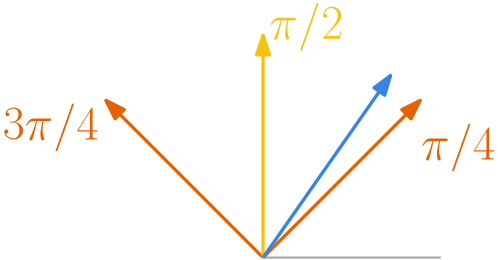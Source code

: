 <?xml version="1.0"?>
<!DOCTYPE ipe SYSTEM "ipe.dtd">
<ipe version="70218" creator="Ipe 7.2.27">
<info created="D:20230319141905" modified="D:20230816202128"/>
<ipestyle name="basic">
<symbol name="arrow/arc(spx)">
<path stroke="sym-stroke" fill="sym-stroke" pen="sym-pen">
0 0 m
-1 0.333 l
-1 -0.333 l
h
</path>
</symbol>
<symbol name="arrow/farc(spx)">
<path stroke="sym-stroke" fill="white" pen="sym-pen">
0 0 m
-1 0.333 l
-1 -0.333 l
h
</path>
</symbol>
<symbol name="arrow/ptarc(spx)">
<path stroke="sym-stroke" fill="sym-stroke" pen="sym-pen">
0 0 m
-1 0.333 l
-0.8 0 l
-1 -0.333 l
h
</path>
</symbol>
<symbol name="arrow/fptarc(spx)">
<path stroke="sym-stroke" fill="white" pen="sym-pen">
0 0 m
-1 0.333 l
-0.8 0 l
-1 -0.333 l
h
</path>
</symbol>
<symbol name="mark/circle(sx)" transformations="translations">
<path fill="sym-stroke">
0.6 0 0 0.6 0 0 e
0.4 0 0 0.4 0 0 e
</path>
</symbol>
<symbol name="mark/disk(sx)" transformations="translations">
<path fill="sym-stroke">
0.6 0 0 0.6 0 0 e
</path>
</symbol>
<symbol name="mark/fdisk(sfx)" transformations="translations">
<group>
<path fill="sym-fill">
0.5 0 0 0.5 0 0 e
</path>
<path fill="sym-stroke" fillrule="eofill">
0.6 0 0 0.6 0 0 e
0.4 0 0 0.4 0 0 e
</path>
</group>
</symbol>
<symbol name="mark/box(sx)" transformations="translations">
<path fill="sym-stroke" fillrule="eofill">
-0.6 -0.6 m
0.6 -0.6 l
0.6 0.6 l
-0.6 0.6 l
h
-0.4 -0.4 m
0.4 -0.4 l
0.4 0.4 l
-0.4 0.4 l
h
</path>
</symbol>
<symbol name="mark/square(sx)" transformations="translations">
<path fill="sym-stroke">
-0.6 -0.6 m
0.6 -0.6 l
0.6 0.6 l
-0.6 0.6 l
h
</path>
</symbol>
<symbol name="mark/fsquare(sfx)" transformations="translations">
<group>
<path fill="sym-fill">
-0.5 -0.5 m
0.5 -0.5 l
0.5 0.5 l
-0.5 0.5 l
h
</path>
<path fill="sym-stroke" fillrule="eofill">
-0.6 -0.6 m
0.6 -0.6 l
0.6 0.6 l
-0.6 0.6 l
h
-0.4 -0.4 m
0.4 -0.4 l
0.4 0.4 l
-0.4 0.4 l
h
</path>
</group>
</symbol>
<symbol name="mark/cross(sx)" transformations="translations">
<group>
<path fill="sym-stroke">
-0.43 -0.57 m
0.57 0.43 l
0.43 0.57 l
-0.57 -0.43 l
h
</path>
<path fill="sym-stroke">
-0.43 0.57 m
0.57 -0.43 l
0.43 -0.57 l
-0.57 0.43 l
h
</path>
</group>
</symbol>
<symbol name="arrow/fnormal(spx)">
<path stroke="sym-stroke" fill="white" pen="sym-pen">
0 0 m
-1 0.333 l
-1 -0.333 l
h
</path>
</symbol>
<symbol name="arrow/pointed(spx)">
<path stroke="sym-stroke" fill="sym-stroke" pen="sym-pen">
0 0 m
-1 0.333 l
-0.8 0 l
-1 -0.333 l
h
</path>
</symbol>
<symbol name="arrow/fpointed(spx)">
<path stroke="sym-stroke" fill="white" pen="sym-pen">
0 0 m
-1 0.333 l
-0.8 0 l
-1 -0.333 l
h
</path>
</symbol>
<symbol name="arrow/linear(spx)">
<path stroke="sym-stroke" pen="sym-pen">
-1 0.333 m
0 0 l
-1 -0.333 l
</path>
</symbol>
<symbol name="arrow/fdouble(spx)">
<path stroke="sym-stroke" fill="white" pen="sym-pen">
0 0 m
-1 0.333 l
-1 -0.333 l
h
-1 0 m
-2 0.333 l
-2 -0.333 l
h
</path>
</symbol>
<symbol name="arrow/double(spx)">
<path stroke="sym-stroke" fill="sym-stroke" pen="sym-pen">
0 0 m
-1 0.333 l
-1 -0.333 l
h
-1 0 m
-2 0.333 l
-2 -0.333 l
h
</path>
</symbol>
<symbol name="arrow/mid-normal(spx)">
<path stroke="sym-stroke" fill="sym-stroke" pen="sym-pen">
0.5 0 m
-0.5 0.333 l
-0.5 -0.333 l
h
</path>
</symbol>
<symbol name="arrow/mid-fnormal(spx)">
<path stroke="sym-stroke" fill="white" pen="sym-pen">
0.5 0 m
-0.5 0.333 l
-0.5 -0.333 l
h
</path>
</symbol>
<symbol name="arrow/mid-pointed(spx)">
<path stroke="sym-stroke" fill="sym-stroke" pen="sym-pen">
0.5 0 m
-0.5 0.333 l
-0.3 0 l
-0.5 -0.333 l
h
</path>
</symbol>
<symbol name="arrow/mid-fpointed(spx)">
<path stroke="sym-stroke" fill="white" pen="sym-pen">
0.5 0 m
-0.5 0.333 l
-0.3 0 l
-0.5 -0.333 l
h
</path>
</symbol>
<symbol name="arrow/mid-double(spx)">
<path stroke="sym-stroke" fill="sym-stroke" pen="sym-pen">
1 0 m
0 0.333 l
0 -0.333 l
h
0 0 m
-1 0.333 l
-1 -0.333 l
h
</path>
</symbol>
<symbol name="arrow/mid-fdouble(spx)">
<path stroke="sym-stroke" fill="white" pen="sym-pen">
1 0 m
0 0.333 l
0 -0.333 l
h
0 0 m
-1 0.333 l
-1 -0.333 l
h
</path>
</symbol>
<anglesize name="22.5 deg" value="22.5"/>
<anglesize name="30 deg" value="30"/>
<anglesize name="45 deg" value="45"/>
<anglesize name="60 deg" value="60"/>
<anglesize name="90 deg" value="90"/>
<arrowsize name="large" value="10"/>
<arrowsize name="small" value="5"/>
<arrowsize name="tiny" value="3"/>
<color name="blue" value="0 0 1"/>
<color name="brown" value="0.647 0.165 0.165"/>
<color name="darkblue" value="0 0 0.545"/>
<color name="darkcyan" value="0 0.545 0.545"/>
<color name="darkgray" value="0.663"/>
<color name="darkgreen" value="0 0.392 0"/>
<color name="darkmagenta" value="0.545 0 0.545"/>
<color name="darkorange" value="1 0.549 0"/>
<color name="darkred" value="0.545 0 0"/>
<color name="gold" value="1 0.843 0"/>
<color name="gray" value="0.745"/>
<color name="green" value="0 1 0"/>
<color name="lightblue" value="0.678 0.847 0.902"/>
<color name="lightcyan" value="0.878 1 1"/>
<color name="lightgray" value="0.827"/>
<color name="lightgreen" value="0.565 0.933 0.565"/>
<color name="lightyellow" value="1 1 0.878"/>
<color name="navy" value="0 0 0.502"/>
<color name="orange" value="1 0.647 0"/>
<color name="pink" value="1 0.753 0.796"/>
<color name="purple" value="0.627 0.125 0.941"/>
<color name="red" value="1 0 0"/>
<color name="seagreen" value="0.18 0.545 0.341"/>
<color name="turquoise" value="0.251 0.878 0.816"/>
<color name="violet" value="0.933 0.51 0.933"/>
<color name="yellow" value="1 1 0"/>
<dashstyle name="dash dot dotted" value="[4 2 1 2 1 2] 0"/>
<dashstyle name="dash dotted" value="[4 2 1 2] 0"/>
<dashstyle name="dashed" value="[4] 0"/>
<dashstyle name="dotted" value="[1 3] 0"/>
<gridsize name="10 pts (~3.5 mm)" value="10"/>
<gridsize name="14 pts (~5 mm)" value="14"/>
<gridsize name="16 pts (~6 mm)" value="16"/>
<gridsize name="20 pts (~7 mm)" value="20"/>
<gridsize name="28 pts (~10 mm)" value="28"/>
<gridsize name="32 pts (~12 mm)" value="32"/>
<gridsize name="4 pts" value="4"/>
<gridsize name="56 pts (~20 mm)" value="56"/>
<gridsize name="8 pts (~3 mm)" value="8"/>
<opacity name="10%" value="0.1"/>
<opacity name="30%" value="0.3"/>
<opacity name="50%" value="0.5"/>
<opacity name="75%" value="0.75"/>
<pen name="fat" value="1.2"/>
<pen name="heavier" value="0.8"/>
<pen name="ultrafat" value="2"/>
<symbolsize name="large" value="5"/>
<symbolsize name="small" value="2"/>
<symbolsize name="tiny" value="1.1"/>
<textsize name="Huge" value="\Huge"/>
<textsize name="LARGE" value="\LARGE"/>
<textsize name="Large" value="\Large"/>
<textsize name="footnote" value="\footnotesize"/>
<textsize name="huge" value="\huge"/>
<textsize name="large" value="\large"/>
<textsize name="script" value="\scriptsize"/>
<textsize name="small" value="\small"/>
<textsize name="tiny" value="\tiny"/>
<textstyle name="center" begin="\begin{center}" end="\end{center}"/>
<textstyle name="item" begin="\begin{itemize}\item{}" end="\end{itemize}"/>
<textstyle name="itemize" begin="\begin{itemize}" end="\end{itemize}"/>
<tiling name="falling" angle="-60" step="4" width="1"/>
<tiling name="rising" angle="30" step="4" width="1"/>
</ipestyle>
<page>
<layer name="zero_angle"/>
<layer name="example_1"/>
<layer name="example_2_1"/>
<layer name="example_2_2"/>
<layer name="alpha"/>
<view layers="example_2_1" active="alpha"/>
<path layer="example_1" matrix="1.6 0 0 1 -172.8 0" stroke="darkgray" pen="heavier">
288 736 m
328 736 l
</path>
<path matrix="1.66667 0 0 1 -192 0" stroke="0.902 0.38 0" pen="fat" arrow="normal/normal">
288 736 m
240 736 l
</path>
<path stroke="0.18 0.761 0.494" dash="dashed" pen="fat" arrow="normal/normal">
336 736 m
48 0 0 -48 288 736 240 736 a
</path>
<path stroke="0.902 0.38 0" dash="dashed" pen="fat" arrow="normal/normal">
336 736 m
48 0 0 48 288 736 240 736 a
</path>
<text matrix="1 0 0 1 33.4528 79.8163" transformations="translations" pos="192 672" stroke="0.902 0.38 0" type="label" width="10.18" height="7.412" depth="0" valign="baseline" size="LARGE" style="math">\pi</text>
<text matrix="1 0 0 1 18.4528 47.8163" transformations="translations" pos="192 672" stroke="0.18 0.761 0.494" type="label" width="23.57" height="10.047" depth="1.43" valign="baseline" size="LARGE" style="math">-\pi</text>
<path layer="example_2_1" matrix="1.6 0 0 1 -172.8 0" stroke="darkgray" pen="heavier">
288 736 m
328 736 l
</path>
<path matrix="1.17851 -1.17851 0.707107 0.707107 -571.843 554.981" stroke="0.902 0.38 0" pen="fat" arrow="normal/normal">
288 736 m
240 736 l
</path>
<text matrix="1 0 0 1 152.954 99.3058" transformations="translations" pos="192 672" stroke="0.902 0.38 0" type="label" width="26.503" height="12.915" depth="4.3" valign="baseline" size="LARGE" style="math">\pi/4</text>
<text matrix="1 0 0 1 2.29706 106.541" transformations="translations" pos="192 672" stroke="0.902 0.38 0" type="label" width="34.399" height="12.915" depth="4.3" valign="baseline" size="LARGE" style="math">3\pi/4</text>
<path matrix="-1.17851 -1.17851 0.707107 -0.707107 106.98 1595.84" stroke="0.902 0.38 0" pen="fat" arrow="normal/normal">
288 736 m
240 736 l
</path>
<path layer="zero_angle" matrix="1.66667 0 0 1 -112 -0.00022031" stroke="0.961 0.761 0.067" pen="fat" rarrow="normal/normal">
288 736 m
240 736 l
</path>
<text matrix="1 0 0 1 155.273 72.5457" transformations="translations" pos="192 672" stroke="0.961 0.761 0.067" type="label" width="7.895" height="11.097" depth="0" valign="baseline" size="LARGE" style="math">0</text>
<path layer="example_2_1" matrix="0 1.66667 -1 0 1024 335.999" stroke="0.961 0.761 0.067" pen="fat" rarrow="normal/normal">
288 736 m
240 736 l
</path>
<text matrix="1 0 0 1 98.343 142.81" transformations="translations" pos="192 672" stroke="0.961 0.761 0.067" type="label" width="26.503" height="12.915" depth="4.3" valign="baseline" size="LARGE" style="math">\pi/2</text>
<path matrix="0.955963 1.36526 -0.819152 0.573576 661.465 -13.8137" stroke="0.208 0.518 0.894" pen="fat" rarrow="normal/normal">
288 736 m
240 736 l
</path>
<path layer="example_2_2" matrix="1.6 0 0 1 -172.8 0" stroke="darkgray" pen="heavier">
288 736 m
328 736 l
</path>
<path matrix="1.17851 -1.17851 0.707107 0.707107 -571.843 554.981" stroke="0.902 0.38 0" pen="fat" arrow="normal/normal">
288 736 m
240 736 l
</path>
<text matrix="1 0 0 1 152.954 99.3058" transformations="translations" pos="192 672" stroke="0.902 0.38 0" type="label" width="26.503" height="12.915" depth="4.3" valign="baseline" size="LARGE" style="math">\pi/4</text>
<text matrix="1 0 0 1 2.29706 106.541" transformations="translations" pos="192 672" stroke="0.902 0.38 0" type="label" width="34.399" height="12.915" depth="4.3" valign="baseline" size="LARGE" style="math">3\pi/4</text>
<path matrix="-1.17851 -1.17851 0.707107 -0.707107 106.98 1595.84" stroke="0.902 0.38 0" pen="fat" arrow="normal/normal">
288 736 m
240 736 l
</path>
<path matrix="-0 -1.66667 1 -0 -448 1136" stroke="0.961 0.761 0.067" pen="fat" rarrow="normal/normal">
288 736 m
240 736 l
</path>
<text matrix="1 0 0 1 50.9015 8.17883" transformations="translations" pos="192 672" stroke="0.961 0.761 0.067" type="label" width="39.893" height="12.915" depth="4.3" valign="baseline" size="LARGE" style="math">-\pi/2</text>
<path matrix="0.955966 -1.36526 0.819152 0.573577 -544.326 641.51" stroke="0.208 0.518 0.894" pen="fat" rarrow="normal/normal">
288 736 m
240 736 l
</path>
<path layer="example_1" matrix="0.955963 1.36526 -0.819152 0.573576 661.465 -13.8133" stroke="0.208 0.518 0.894" pen="fat" rarrow="normal/normal">
288 736 m
240 736 l
</path>
<path matrix="1.65606 0 0 1 -189.967 0" stroke="0.18 0.761 0.494" dash="dashed" pen="fat" arrow="normal/normal">
288 736 m
240 736 l
</path>
<path matrix="-1.74716 0 -0 -1 707.32 1472" stroke="0.961 0.761 0.067" dash="dotted" pen="fat" rarrow="normal/normal">
288 736 m
240 736 l
</path>
<path layer="alpha" matrix="1.6 0 0 1 -172.803 0.000872" stroke="darkgray" pen="heavier">
288 736 m
328 736 l
</path>
<text matrix="1 0 0 1 33.4089 92.7933" transformations="translations" pos="192 672" stroke="0.902 0.38 0" type="label" width="34.399" height="12.915" depth="4.3" valign="baseline" size="LARGE" style="math">2\pi/3</text>
<path matrix="-1.66666 0 -0 -1 767.998 1472" stroke="0.902 0.38 0" pen="fat" arrow="normal/normal">
288 736 m
240 736 l
</path>
<path matrix="0.693706 1.48757 -1.55336 0.239155 1264.78 202.966" stroke="0.208 0.518 0.894" pen="fat" rarrow="normal/normal">
288 736 m
240 736 l
</path>
<path matrix="0.83333 1.44337 -0.866025 0.5 685.392 -47.691" stroke="0.902 0.38 0" pen="fat" arrow="normal/normal">
288 736 m
240 736 l
</path>
<text matrix="1 0 0 1 22.3738 25.4975" transformations="translations" pos="192 672" stroke="0.902 0.38 0" type="label" width="47.788" height="12.915" depth="4.3" valign="baseline" size="LARGE" style="math">-2\pi/3</text>
<path matrix="0.83333 -1.44337 0.866025 0.5 -588.923 782.871" stroke="0.902 0.38 0" pen="fat" arrow="normal/normal">
288 736 m
240 736 l
</path>
<path matrix="0.86497 -1.49815 -176.307 -101.791 129801.69 76084.69" stroke="0.961 0.761 0.067" dash="dashed" pen="fat" arrow="normal/normal">
288 736 m
240 736 l
</path>
</page>
</ipe>
